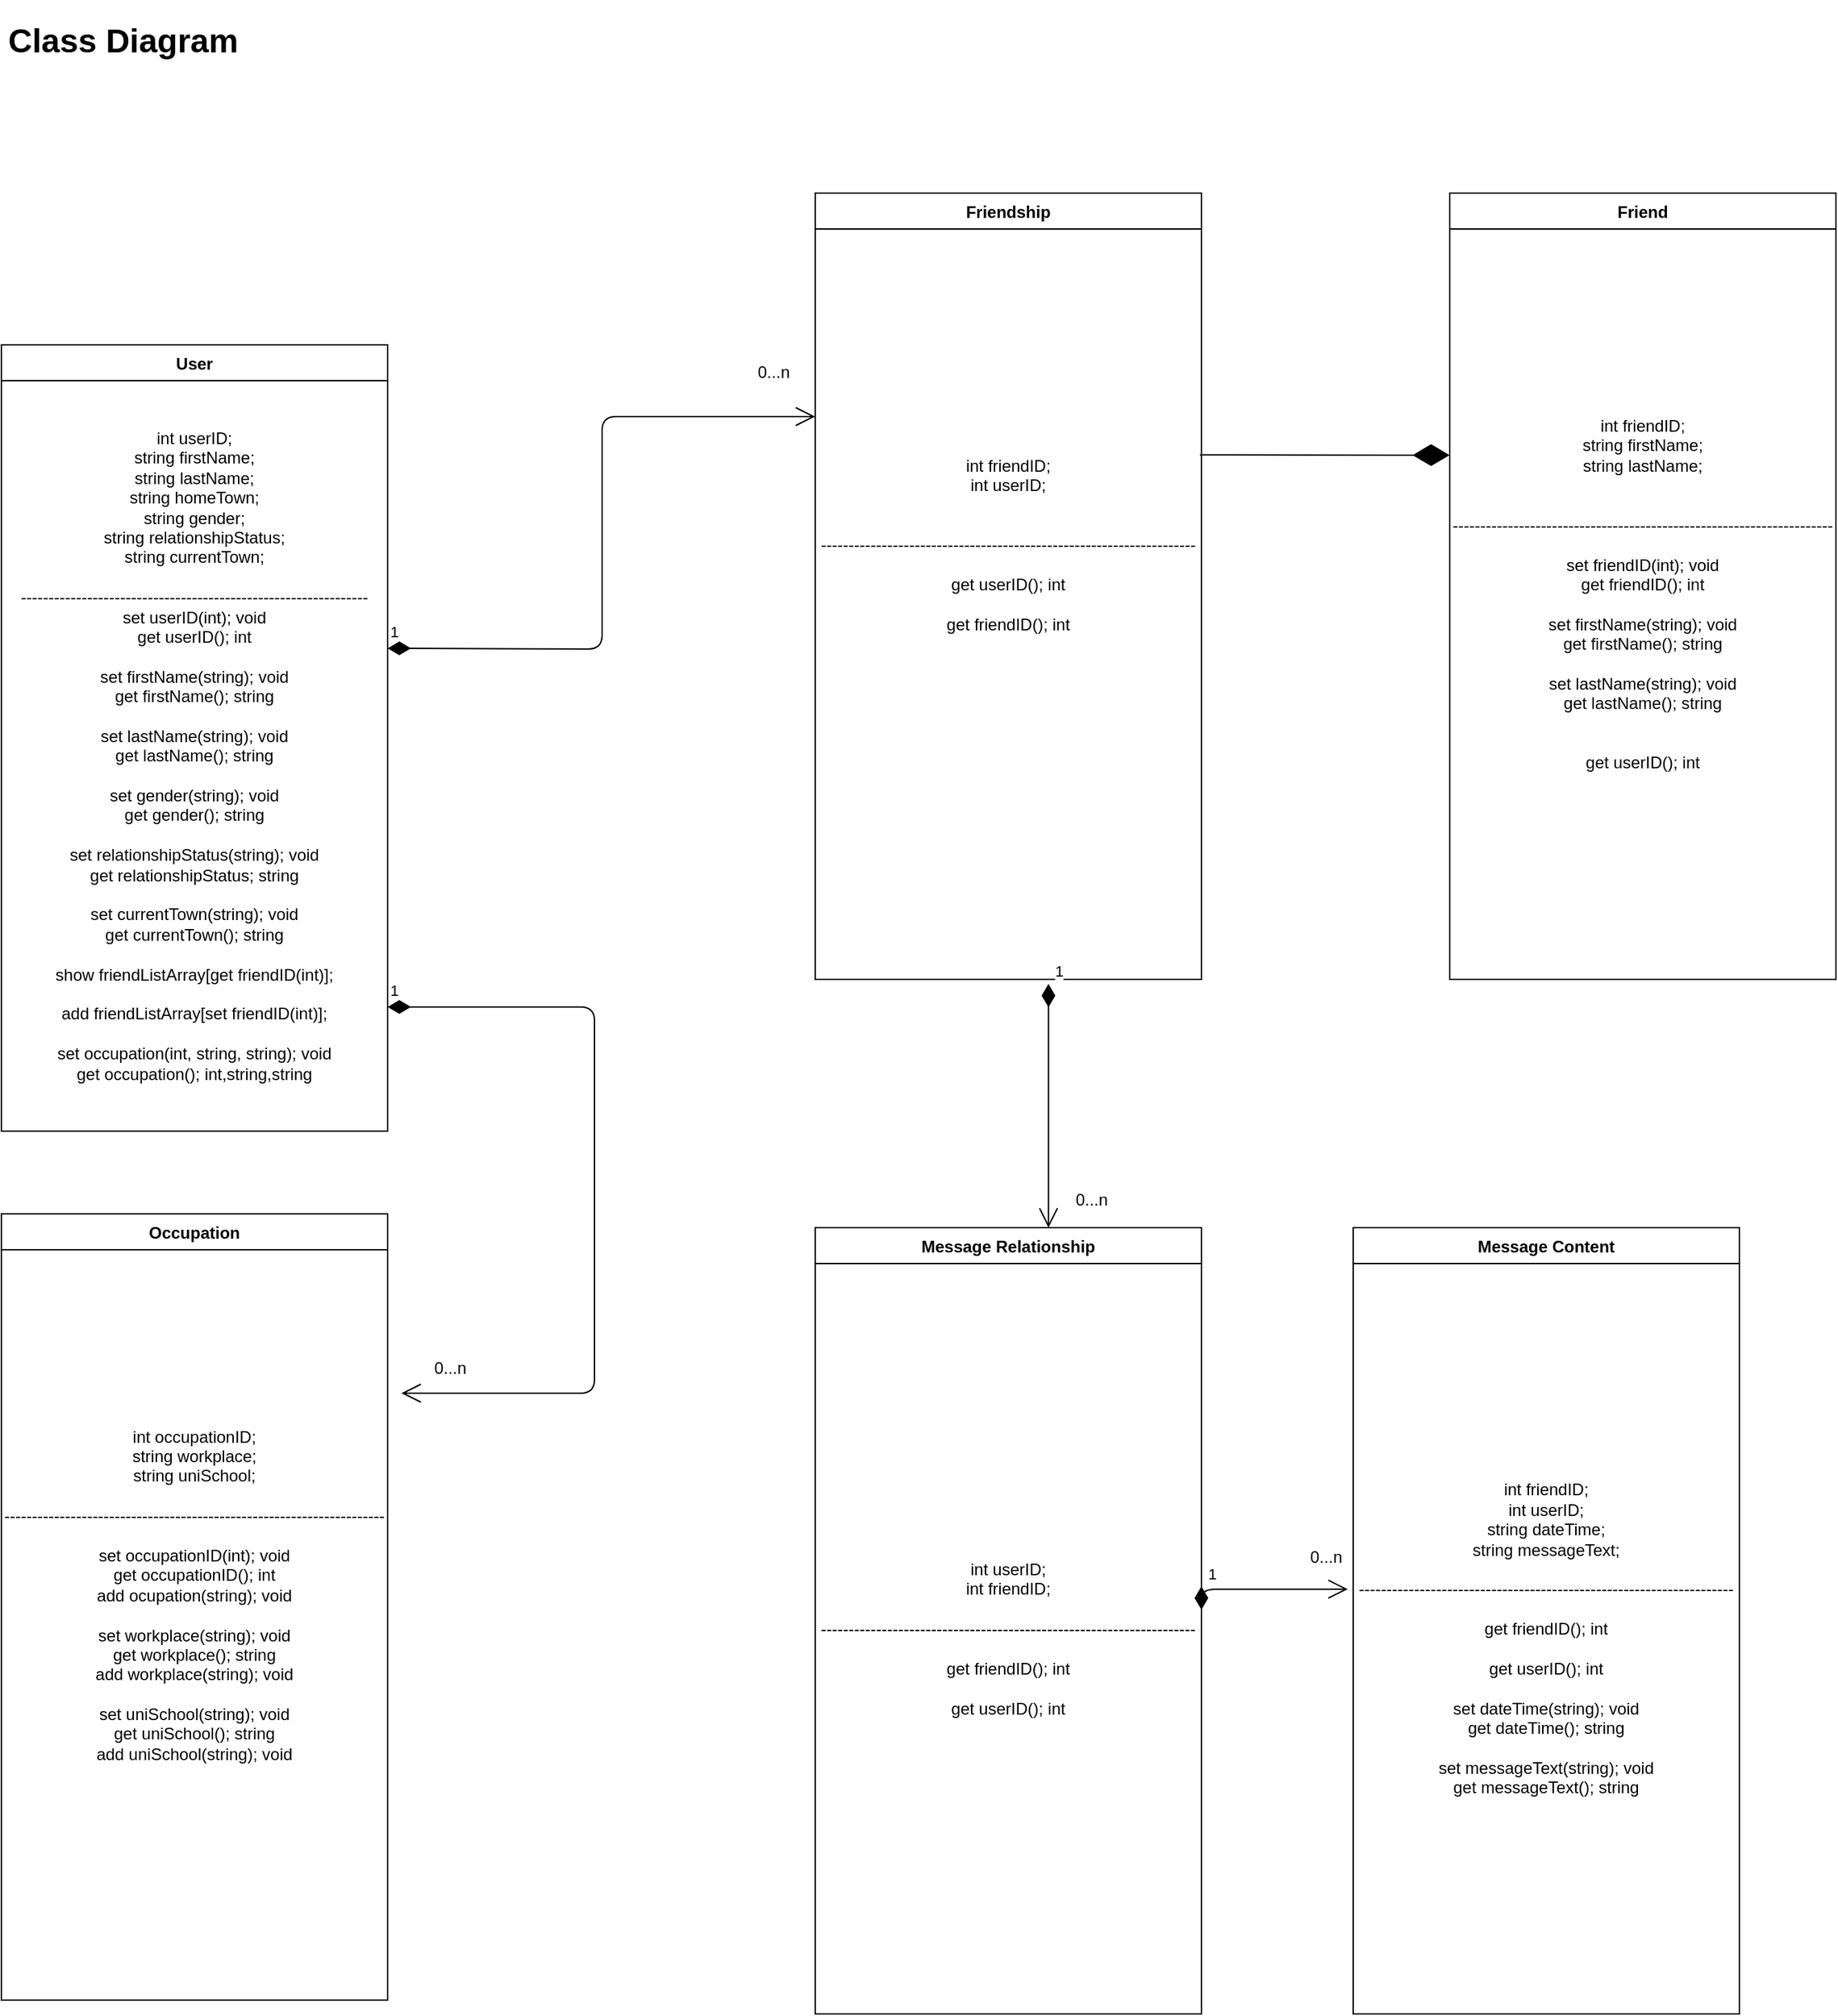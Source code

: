 <mxfile version="12.9.5" type="device"><diagram id="C5RBs43oDa-KdzZeNtuy" name="Page-1"><mxGraphModel dx="1422" dy="762" grid="1" gridSize="10" guides="1" tooltips="1" connect="1" arrows="1" fold="1" page="1" pageScale="1" pageWidth="827" pageHeight="1169" math="0" shadow="0"><root><mxCell id="WIyWlLk6GJQsqaUBKTNV-0"/><mxCell id="WIyWlLk6GJQsqaUBKTNV-1" parent="WIyWlLk6GJQsqaUBKTNV-0"/><mxCell id="zkfFHV4jXpPFQw0GAbJ--51" value="User" style="swimlane;fontStyle=1;childLayout=stackLayout;horizontal=1;startSize=26;horizontalStack=0;resizeParent=1;resizeLast=0;collapsible=1;marginBottom=0;rounded=0;shadow=0;strokeWidth=1;" parent="WIyWlLk6GJQsqaUBKTNV-1" vertex="1"><mxGeometry x="80" y="280" width="280" height="570" as="geometry"><mxRectangle x="80" y="280" width="160" height="26" as="alternateBounds"/></mxGeometry></mxCell><mxCell id="iZrC2ySHds3hlNPW99mf-100" value="int userID;&lt;br&gt;string firstName;&lt;br&gt;string lastName;&lt;br&gt;string homeTown;&lt;br&gt;string gender;&lt;br&gt;string relationshipStatus;&lt;br&gt;string currentTown;&lt;br&gt;&lt;br&gt;---------------------------------------------------------------&lt;br&gt;set userID(int); void&lt;br&gt;get userID(); int&lt;br&gt;&lt;br&gt;set firstName(string); void&lt;br&gt;get firstName(); string&lt;br&gt;&lt;br&gt;set lastName(string); void&lt;br&gt;get lastName(); string&lt;br&gt;&lt;br&gt;set gender(string); void&lt;br&gt;get gender(); string&lt;br&gt;&lt;br&gt;set relationshipStatus(string); void&lt;br&gt;get relationshipStatus; string&lt;br&gt;&lt;br&gt;set currentTown(string); void&lt;br&gt;get currentTown(); string&lt;br&gt;&lt;br&gt;show friendListArray[get friendID(int)];&lt;br&gt;&lt;br&gt;add friendListArray[set friendID(int)];&lt;br&gt;&lt;br&gt;set occupation(int, string, string); void&lt;br&gt;get occupation(); int,string,string" style="text;html=1;strokeColor=none;fillColor=none;align=center;verticalAlign=middle;whiteSpace=wrap;rounded=0;" parent="zkfFHV4jXpPFQw0GAbJ--51" vertex="1"><mxGeometry y="26" width="280" height="544" as="geometry"/></mxCell><mxCell id="iZrC2ySHds3hlNPW99mf-68" value="&lt;h1&gt;Class Diagram&lt;/h1&gt;" style="text;html=1;strokeColor=none;fillColor=none;spacing=5;spacingTop=-20;whiteSpace=wrap;overflow=hidden;rounded=0;" parent="WIyWlLk6GJQsqaUBKTNV-1" vertex="1"><mxGeometry x="80" y="40" width="190" height="120" as="geometry"/></mxCell><mxCell id="iZrC2ySHds3hlNPW99mf-48" value="Friend" style="swimlane;fontStyle=1;childLayout=stackLayout;horizontal=1;startSize=26;horizontalStack=0;resizeParent=1;resizeLast=0;collapsible=1;marginBottom=0;rounded=0;shadow=0;strokeWidth=1;" parent="WIyWlLk6GJQsqaUBKTNV-1" vertex="1"><mxGeometry x="1130" y="170" width="280" height="570" as="geometry"><mxRectangle x="20" y="80" width="160" height="26" as="alternateBounds"/></mxGeometry></mxCell><mxCell id="iZrC2ySHds3hlNPW99mf-101" value="int friendID;&lt;br&gt;string firstName;&lt;br&gt;string lastName;&lt;br&gt;&lt;br&gt;&lt;br&gt;---------------------------------------------------------------------&lt;br&gt;&lt;br&gt;set friendID(int); void&lt;br&gt;get friendID(); int&lt;br&gt;&lt;br&gt;set firstName(string); void&lt;br&gt;get firstName(); string&lt;br&gt;&lt;br&gt;set lastName(string); void&lt;br&gt;get lastName(); string&lt;br&gt;&lt;br&gt;&lt;br&gt;get userID(); int&lt;br&gt;&lt;br&gt;" style="text;html=1;strokeColor=none;fillColor=none;align=center;verticalAlign=middle;whiteSpace=wrap;rounded=0;" parent="iZrC2ySHds3hlNPW99mf-48" vertex="1"><mxGeometry y="26" width="280" height="544" as="geometry"/></mxCell><mxCell id="iZrC2ySHds3hlNPW99mf-52" value="Friendship" style="swimlane;fontStyle=1;childLayout=stackLayout;horizontal=1;startSize=26;horizontalStack=0;resizeParent=1;resizeLast=0;collapsible=1;marginBottom=0;rounded=0;shadow=0;strokeWidth=1;" parent="WIyWlLk6GJQsqaUBKTNV-1" vertex="1"><mxGeometry x="670" y="170" width="280" height="570" as="geometry"><mxRectangle x="20" y="80" width="160" height="26" as="alternateBounds"/></mxGeometry></mxCell><mxCell id="iZrC2ySHds3hlNPW99mf-104" value="int friendID;&lt;br&gt;int userID;&lt;br&gt;&lt;br&gt;&lt;br&gt;--------------------------------------------------------------------&lt;br&gt;&lt;br&gt;get userID(); int&lt;br&gt;&lt;br&gt;get friendID(); int&lt;br&gt;&lt;br&gt;&lt;br&gt;&lt;br&gt;&lt;br&gt;&lt;br&gt;&lt;br&gt;" style="text;html=1;strokeColor=none;fillColor=none;align=center;verticalAlign=middle;whiteSpace=wrap;rounded=0;" parent="iZrC2ySHds3hlNPW99mf-52" vertex="1"><mxGeometry y="26" width="280" height="544" as="geometry"/></mxCell><mxCell id="iZrC2ySHds3hlNPW99mf-56" value="Occupation" style="swimlane;fontStyle=1;childLayout=stackLayout;horizontal=1;startSize=26;horizontalStack=0;resizeParent=1;resizeLast=0;collapsible=1;marginBottom=0;rounded=0;shadow=0;strokeWidth=1;" parent="WIyWlLk6GJQsqaUBKTNV-1" vertex="1"><mxGeometry x="80" y="910" width="280" height="570" as="geometry"><mxRectangle x="20" y="80" width="160" height="26" as="alternateBounds"/></mxGeometry></mxCell><mxCell id="iZrC2ySHds3hlNPW99mf-105" value="int occupationID;&lt;br&gt;string workplace;&lt;br&gt;string uniSchool;&lt;br&gt;&lt;br&gt;---------------------------------------------------------------------&lt;br&gt;&lt;br&gt;set occupationID(int); void&lt;br&gt;get occupationID(); int&lt;br&gt;add ocupation(string); void&lt;br&gt;&lt;br&gt;set workplace(string); void&lt;br&gt;get workplace(); string&lt;br&gt;add workplace(string); void&lt;br&gt;&lt;br&gt;set uniSchool(string); void&lt;br&gt;get uniSchool(); string&lt;br&gt;add uniSchool(string); void&lt;br&gt;&lt;br&gt;&lt;br&gt;&lt;br&gt;" style="text;html=1;strokeColor=none;fillColor=none;align=center;verticalAlign=middle;whiteSpace=wrap;rounded=0;" parent="iZrC2ySHds3hlNPW99mf-56" vertex="1"><mxGeometry y="26" width="280" height="544" as="geometry"/></mxCell><mxCell id="iZrC2ySHds3hlNPW99mf-64" value="Message Relationship" style="swimlane;fontStyle=1;childLayout=stackLayout;horizontal=1;startSize=26;horizontalStack=0;resizeParent=1;resizeLast=0;collapsible=1;marginBottom=0;rounded=0;shadow=0;strokeWidth=1;" parent="WIyWlLk6GJQsqaUBKTNV-1" vertex="1"><mxGeometry x="670" y="920" width="280" height="570" as="geometry"><mxRectangle x="20" y="80" width="160" height="26" as="alternateBounds"/></mxGeometry></mxCell><mxCell id="iZrC2ySHds3hlNPW99mf-109" value="int userID;&lt;br&gt;int friendID;&lt;br&gt;&lt;br&gt;--------------------------------------------------------------------&lt;br&gt;&lt;br&gt;get friendID(); int&lt;br&gt;&lt;br&gt;get userID(); int" style="text;html=1;strokeColor=none;fillColor=none;align=center;verticalAlign=middle;whiteSpace=wrap;rounded=0;" parent="iZrC2ySHds3hlNPW99mf-64" vertex="1"><mxGeometry y="26" width="280" height="544" as="geometry"/></mxCell><mxCell id="iZrC2ySHds3hlNPW99mf-60" value="Message Content" style="swimlane;fontStyle=1;childLayout=stackLayout;horizontal=1;startSize=26;horizontalStack=0;resizeParent=1;resizeLast=0;collapsible=1;marginBottom=0;rounded=0;shadow=0;strokeWidth=1;" parent="WIyWlLk6GJQsqaUBKTNV-1" vertex="1"><mxGeometry x="1060" y="920" width="280" height="570" as="geometry"><mxRectangle x="20" y="80" width="160" height="26" as="alternateBounds"/></mxGeometry></mxCell><mxCell id="lpUM90IOcIn4PpVbFJfu-6" value="1" style="endArrow=open;html=1;endSize=12;startArrow=diamondThin;startSize=14;startFill=1;edgeStyle=orthogonalEdgeStyle;align=left;verticalAlign=bottom;entryX=-0.014;entryY=0.434;entryDx=0;entryDy=0;entryPerimeter=0;" parent="iZrC2ySHds3hlNPW99mf-60" target="iZrC2ySHds3hlNPW99mf-106" edge="1"><mxGeometry x="-1" y="3" relative="1" as="geometry"><mxPoint x="-110" y="260" as="sourcePoint"/><mxPoint x="50" y="260" as="targetPoint"/><Array as="points"><mxPoint x="-110" y="262"/></Array></mxGeometry></mxCell><mxCell id="iZrC2ySHds3hlNPW99mf-106" value="int friendID;&lt;br&gt;int userID;&lt;br&gt;string dateTime;&lt;br&gt;string messageText;&lt;br&gt;&lt;br&gt;--------------------------------------------------------------------&lt;br&gt;&lt;br&gt;get friendID(); int&lt;br&gt;&lt;br&gt;get userID(); int&lt;br&gt;&lt;br&gt;set dateTime(string); void&lt;br&gt;get dateTime(); string&lt;br&gt;&lt;br&gt;set messageText(string); void&lt;br&gt;get messageText(); string" style="text;html=1;strokeColor=none;fillColor=none;align=center;verticalAlign=middle;whiteSpace=wrap;rounded=0;" parent="iZrC2ySHds3hlNPW99mf-60" vertex="1"><mxGeometry y="26" width="280" height="544" as="geometry"/></mxCell><mxCell id="lpUM90IOcIn4PpVbFJfu-0" value="1" style="endArrow=open;html=1;endSize=12;startArrow=diamondThin;startSize=14;startFill=1;edgeStyle=orthogonalEdgeStyle;align=left;verticalAlign=bottom;entryX=0;entryY=0.25;entryDx=0;entryDy=0;" parent="WIyWlLk6GJQsqaUBKTNV-1" target="iZrC2ySHds3hlNPW99mf-104" edge="1"><mxGeometry x="-1" y="3" relative="1" as="geometry"><mxPoint x="360" y="500" as="sourcePoint"/><mxPoint x="540" y="330" as="targetPoint"/></mxGeometry></mxCell><mxCell id="lpUM90IOcIn4PpVbFJfu-3" value="1" style="endArrow=open;html=1;endSize=12;startArrow=diamondThin;startSize=14;startFill=1;edgeStyle=orthogonalEdgeStyle;align=left;verticalAlign=bottom;" parent="WIyWlLk6GJQsqaUBKTNV-1" edge="1"><mxGeometry x="-1" y="3" relative="1" as="geometry"><mxPoint x="360" y="760" as="sourcePoint"/><mxPoint x="370" y="1040" as="targetPoint"/><Array as="points"><mxPoint x="510" y="760"/></Array></mxGeometry></mxCell><mxCell id="lpUM90IOcIn4PpVbFJfu-5" value="1" style="endArrow=open;html=1;endSize=12;startArrow=diamondThin;startSize=14;startFill=1;edgeStyle=orthogonalEdgeStyle;align=left;verticalAlign=bottom;exitX=0.604;exitY=1.006;exitDx=0;exitDy=0;exitPerimeter=0;entryX=0.604;entryY=0;entryDx=0;entryDy=0;entryPerimeter=0;" parent="WIyWlLk6GJQsqaUBKTNV-1" source="iZrC2ySHds3hlNPW99mf-104" target="iZrC2ySHds3hlNPW99mf-64" edge="1"><mxGeometry x="-1" y="3" relative="1" as="geometry"><mxPoint x="840" y="810" as="sourcePoint"/><mxPoint x="1000" y="810" as="targetPoint"/></mxGeometry></mxCell><mxCell id="lpUM90IOcIn4PpVbFJfu-7" value="" style="endArrow=diamondThin;endFill=1;endSize=24;html=1;exitX=0.996;exitY=0.301;exitDx=0;exitDy=0;exitPerimeter=0;" parent="WIyWlLk6GJQsqaUBKTNV-1" source="iZrC2ySHds3hlNPW99mf-104" edge="1"><mxGeometry width="160" relative="1" as="geometry"><mxPoint x="960" y="360" as="sourcePoint"/><mxPoint x="1130" y="360" as="targetPoint"/></mxGeometry></mxCell><mxCell id="lpUM90IOcIn4PpVbFJfu-8" value="0...n" style="text;html=1;strokeColor=none;fillColor=none;align=center;verticalAlign=middle;whiteSpace=wrap;rounded=0;" parent="WIyWlLk6GJQsqaUBKTNV-1" vertex="1"><mxGeometry x="620" y="290" width="40" height="20" as="geometry"/></mxCell><mxCell id="lpUM90IOcIn4PpVbFJfu-9" value="&lt;span style=&quot;white-space: normal&quot;&gt;0...n&lt;/span&gt;" style="text;html=1;align=center;verticalAlign=middle;resizable=0;points=[];autosize=1;" parent="WIyWlLk6GJQsqaUBKTNV-1" vertex="1"><mxGeometry x="385" y="1012" width="40" height="20" as="geometry"/></mxCell><mxCell id="lpUM90IOcIn4PpVbFJfu-10" value="&lt;span style=&quot;white-space: normal&quot;&gt;0...n&lt;/span&gt;" style="text;html=1;align=center;verticalAlign=middle;resizable=0;points=[];autosize=1;" parent="WIyWlLk6GJQsqaUBKTNV-1" vertex="1"><mxGeometry x="850" y="890" width="40" height="20" as="geometry"/></mxCell><mxCell id="lpUM90IOcIn4PpVbFJfu-11" value="&lt;span style=&quot;white-space: normal&quot;&gt;0...n&lt;/span&gt;" style="text;html=1;align=center;verticalAlign=middle;resizable=0;points=[];autosize=1;" parent="WIyWlLk6GJQsqaUBKTNV-1" vertex="1"><mxGeometry x="1020" y="1149" width="40" height="20" as="geometry"/></mxCell></root></mxGraphModel></diagram></mxfile>
